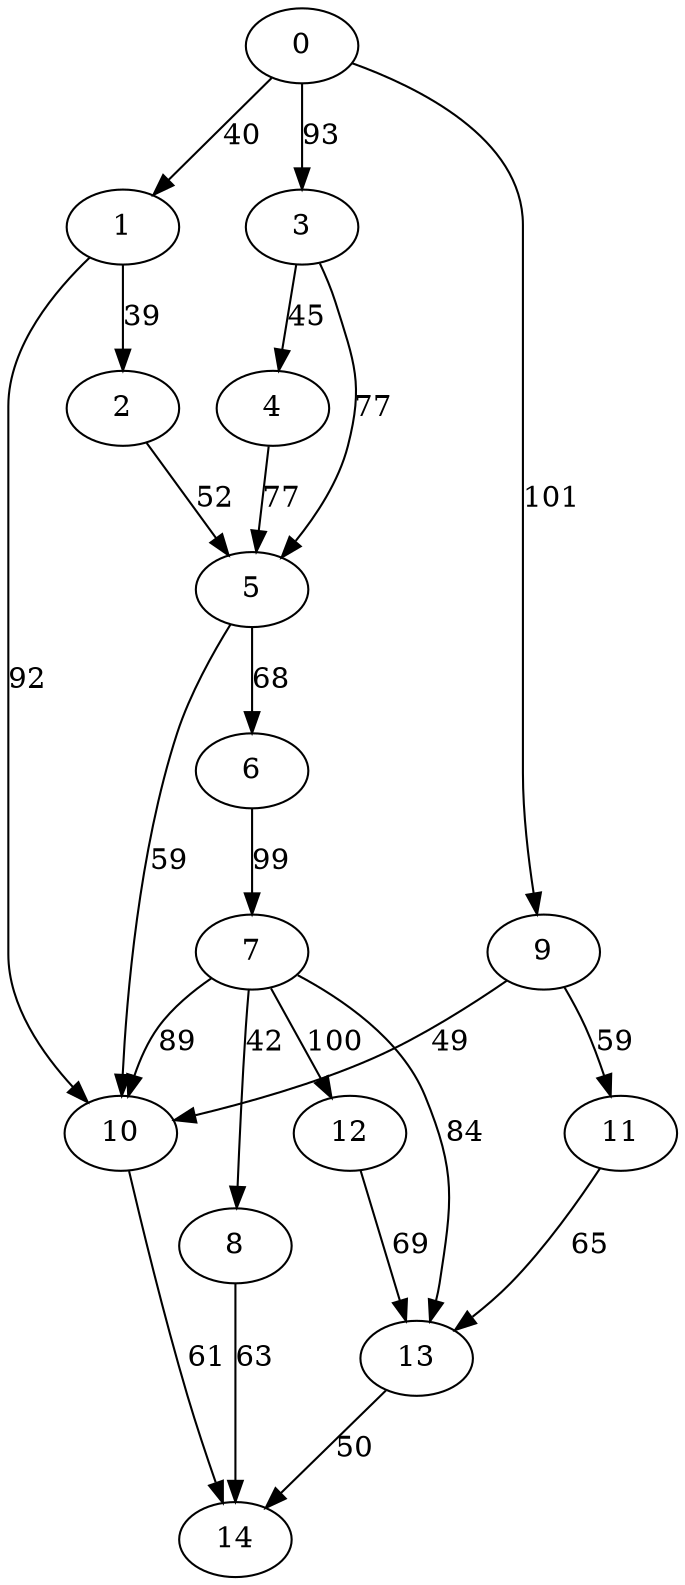 digraph t20p3r5_5 {
0 -> 1 [ label = 40 ];
0 -> 3 [ label = 93 ];
0 -> 9 [ label = 101 ];
1 -> 2 [ label = 39 ];
1 -> 10 [ label = 92 ];
2 -> 5 [ label = 52 ];
3 -> 4 [ label = 45 ];
3 -> 5 [ label = 77 ];
4 -> 5 [ label = 77 ];
5 -> 6 [ label = 68 ];
5 -> 10 [ label = 59 ];
6 -> 7 [ label = 99 ];
7 -> 8 [ label = 42 ];
7 -> 10 [ label = 89 ];
7 -> 12 [ label = 100 ];
7 -> 13 [ label = 84 ];
8 -> 14 [ label = 63 ];
9 -> 10 [ label = 49 ];
9 -> 11 [ label = 59 ];
10 -> 14 [ label = 61 ];
11 -> 13 [ label = 65 ];
12 -> 13 [ label = 69 ];
13 -> 14 [ label = 50 ];
 }

